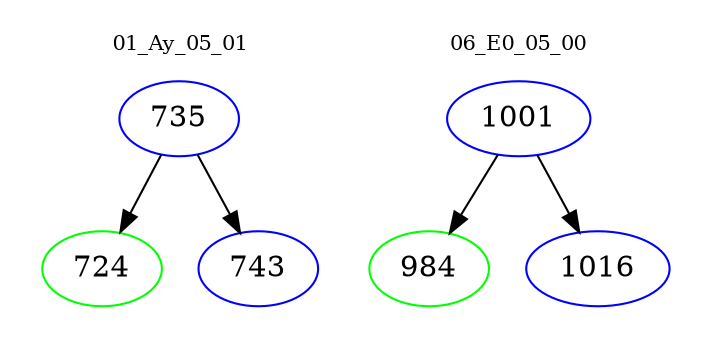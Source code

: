 digraph{
subgraph cluster_0 {
color = white
label = "01_Ay_05_01";
fontsize=10;
T0_735 [label="735", color="blue"]
T0_735 -> T0_724 [color="black"]
T0_724 [label="724", color="green"]
T0_735 -> T0_743 [color="black"]
T0_743 [label="743", color="blue"]
}
subgraph cluster_1 {
color = white
label = "06_E0_05_00";
fontsize=10;
T1_1001 [label="1001", color="blue"]
T1_1001 -> T1_984 [color="black"]
T1_984 [label="984", color="green"]
T1_1001 -> T1_1016 [color="black"]
T1_1016 [label="1016", color="blue"]
}
}
